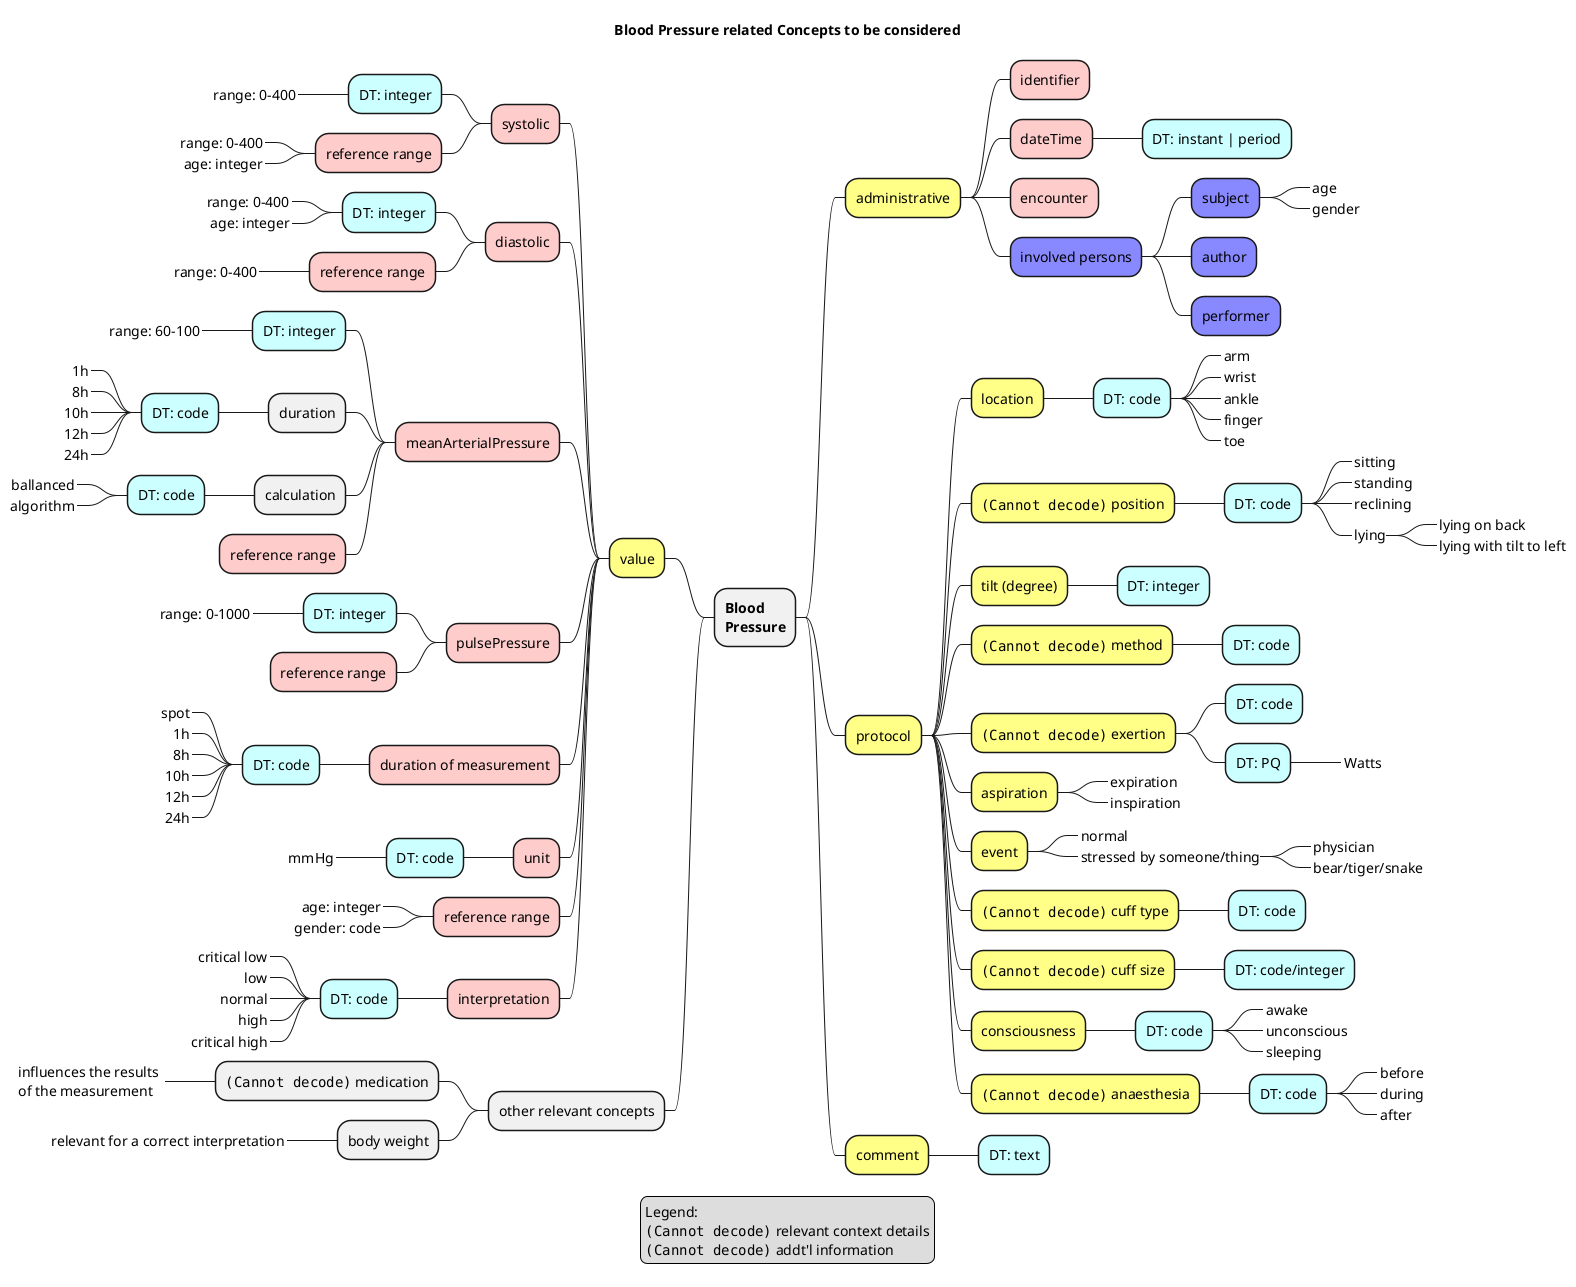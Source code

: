 @startmindmap

skinparam svgDimensionStyle false

title Blood Pressure related Concepts to be considered

legend
Legend:
<img icon_modifier_extension_complex.png> relevant context details
<img icon_page_n_i.gif> addt'l information
end legend

+ **Blood** \n**Pressure**
--[#ff8] value
---[#fcc] systolic
----[#cff] DT: integer
-----_ range: 0-400
----[#fcc] reference range
-----_ range: 0-400
-----_ age: integer
---[#fcc] diastolic
----[#cff] DT: integer
-----_ range: 0-400
-----_ age: integer
----[#fcc] reference range
-----_ range: 0-400
---[#fcc] meanArterialPressure
----[#cff] DT: integer
-----_ range: 60-100
---- duration
-----[#cff] DT: code
------_ 1h
------_ 8h
------_ 10h
------_ 12h
------_ 24h
---- calculation
-----[#cff] DT: code
------_ ballanced
------_ algorithm
----[#fcc] reference range
---[#fcc] pulsePressure
----[#cff] DT: integer
-----_ range: 0-1000
----[#fcc] reference range
---[#fcc] duration of measurement
----[#cff] DT: code
-----_ spot
-----_ 1h
-----_ 8h
-----_ 10h
-----_ 12h
-----_ 24h
---[#fcc] unit
----[#cff] DT: code
-----_ mmHg
---[#fcc] reference range
----_ age: integer
----_ gender: code
---[#fcc] interpretation
----[#cff] DT: code
-----_ critical low
-----_ low
-----_ normal
-----_ high
-----_ critical high

-- other relevant concepts
--- <img icon_modifier_extension_complex.png> medication
----_ influences the results \nof the measurement
--- body weight
----_ relevant for a correct interpretation

++[#ff8] administrative
+++[#fcc] identifier
+++[#fcc] dateTime
++++[#cff] DT: instant | period
+++[#fcc] encounter

+++[#88f] involved persons
++++[#88f] subject
+++++_ age
+++++_ gender
++++[#88f] author
++++[#88f] performer

++[#ff8] protocol
+++[#ff8] location
++++[#cff] DT: code
+++++_ arm
+++++_ wrist
+++++_ ankle
+++++_ finger
+++++_ toe
+++[#ff8] <img icon_modifier_extension_complex.png> position
++++[#cff] DT: code
+++++_ sitting
+++++_ standing
+++++_ reclining
+++++_ lying
++++++_ lying on back
++++++_ lying with tilt to left
+++[#ff8] tilt (degree)
++++[#cff] DT: integer
+++[#ff8] <img icon_modifier_extension_complex.png> method
++++[#cff] DT: code
+++[#ff8] <img icon_modifier_extension_complex.png> exertion
++++[#cff] DT: code
++++[#cff] DT: PQ
+++++_ Watts
+++[#ff8] aspiration
++++_ expiration
++++_ inspiration
+++[#ff8] event
++++_ normal
++++_ stressed by someone/thing
+++++_ physician
+++++_ bear/tiger/snake
+++[#ff8] <img icon_page_n_i.gif> cuff type
++++[#cff] DT: code
+++[#ff8] <img icon_modifier_extension_complex.png> cuff size
++++[#cff] DT: code/integer
+++[#ff8] consciousness
++++[#cff] DT: code
+++++_ awake
+++++_ unconscious
+++++_ sleeping
+++[#ff8] <img icon_modifier_extension_complex.png> anaesthesia
++++[#cff] DT: code
+++++_ before
+++++_ during
+++++_ after

++[#ff8] comment
+++[#cff] DT: text

@endmindmap